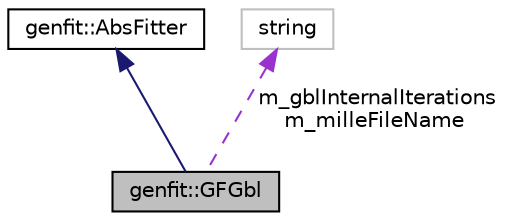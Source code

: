 digraph "genfit::GFGbl"
{
 // LATEX_PDF_SIZE
  edge [fontname="Helvetica",fontsize="10",labelfontname="Helvetica",labelfontsize="10"];
  node [fontname="Helvetica",fontsize="10",shape=record];
  Node1 [label="genfit::GFGbl",height=0.2,width=0.4,color="black", fillcolor="grey75", style="filled", fontcolor="black",tooltip="Generic GBL implementation."];
  Node2 -> Node1 [dir="back",color="midnightblue",fontsize="10",style="solid",fontname="Helvetica"];
  Node2 [label="genfit::AbsFitter",height=0.2,width=0.4,color="black", fillcolor="white", style="filled",URL="$classgenfit_1_1AbsFitter.html",tooltip="Abstract base class for fitters."];
  Node3 -> Node1 [dir="back",color="darkorchid3",fontsize="10",style="dashed",label=" m_gblInternalIterations\nm_milleFileName" ,fontname="Helvetica"];
  Node3 [label="string",height=0.2,width=0.4,color="grey75", fillcolor="white", style="filled",tooltip=" "];
}
